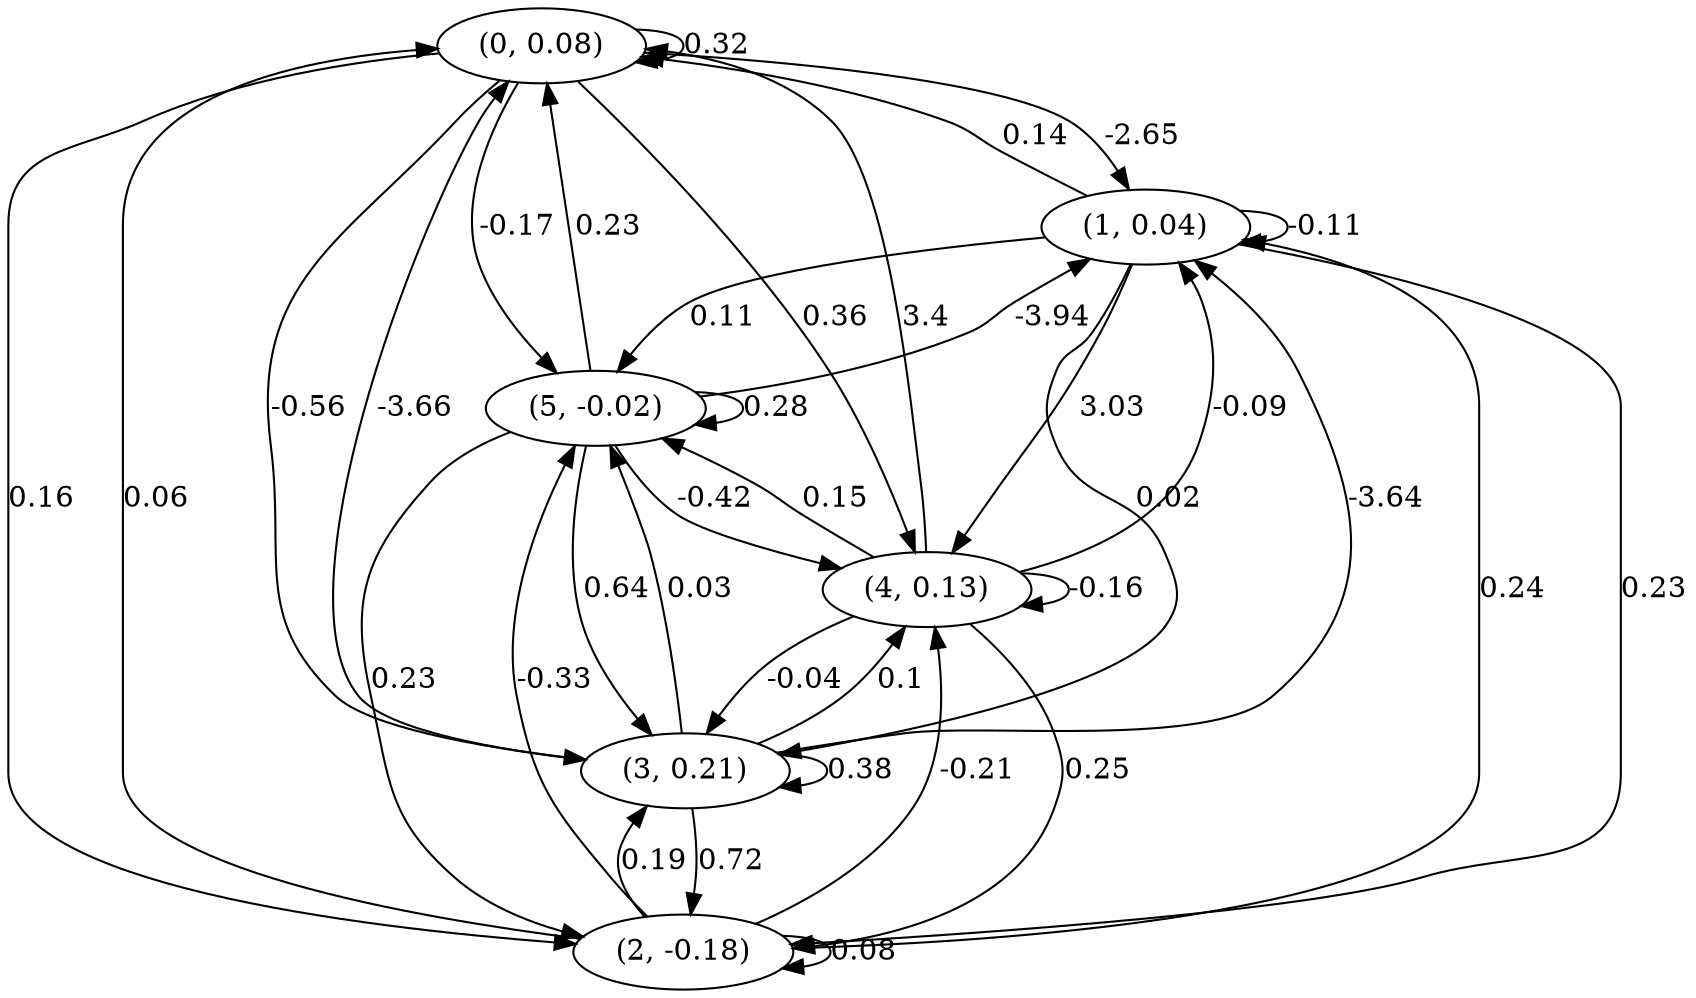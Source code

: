 digraph {
    0 [ label = "(0, 0.08)" ]
    1 [ label = "(1, 0.04)" ]
    2 [ label = "(2, -0.18)" ]
    3 [ label = "(3, 0.21)" ]
    4 [ label = "(4, 0.13)" ]
    5 [ label = "(5, -0.02)" ]
    0 -> 0 [ label = "0.32" ]
    1 -> 1 [ label = "-0.11" ]
    2 -> 2 [ label = "0.08" ]
    3 -> 3 [ label = "0.38" ]
    4 -> 4 [ label = "-0.16" ]
    5 -> 5 [ label = "0.28" ]
    1 -> 0 [ label = "0.14" ]
    2 -> 0 [ label = "0.06" ]
    3 -> 0 [ label = "-3.66" ]
    4 -> 0 [ label = "3.4" ]
    5 -> 0 [ label = "0.23" ]
    0 -> 1 [ label = "-2.65" ]
    2 -> 1 [ label = "0.24" ]
    3 -> 1 [ label = "-3.64" ]
    4 -> 1 [ label = "-0.09" ]
    5 -> 1 [ label = "-3.94" ]
    0 -> 2 [ label = "0.16" ]
    1 -> 2 [ label = "0.23" ]
    3 -> 2 [ label = "0.72" ]
    4 -> 2 [ label = "0.25" ]
    5 -> 2 [ label = "0.23" ]
    0 -> 3 [ label = "-0.56" ]
    1 -> 3 [ label = "0.02" ]
    2 -> 3 [ label = "0.19" ]
    4 -> 3 [ label = "-0.04" ]
    5 -> 3 [ label = "0.64" ]
    0 -> 4 [ label = "0.36" ]
    1 -> 4 [ label = "3.03" ]
    2 -> 4 [ label = "-0.21" ]
    3 -> 4 [ label = "0.1" ]
    5 -> 4 [ label = "-0.42" ]
    0 -> 5 [ label = "-0.17" ]
    1 -> 5 [ label = "0.11" ]
    2 -> 5 [ label = "-0.33" ]
    3 -> 5 [ label = "0.03" ]
    4 -> 5 [ label = "0.15" ]
}

